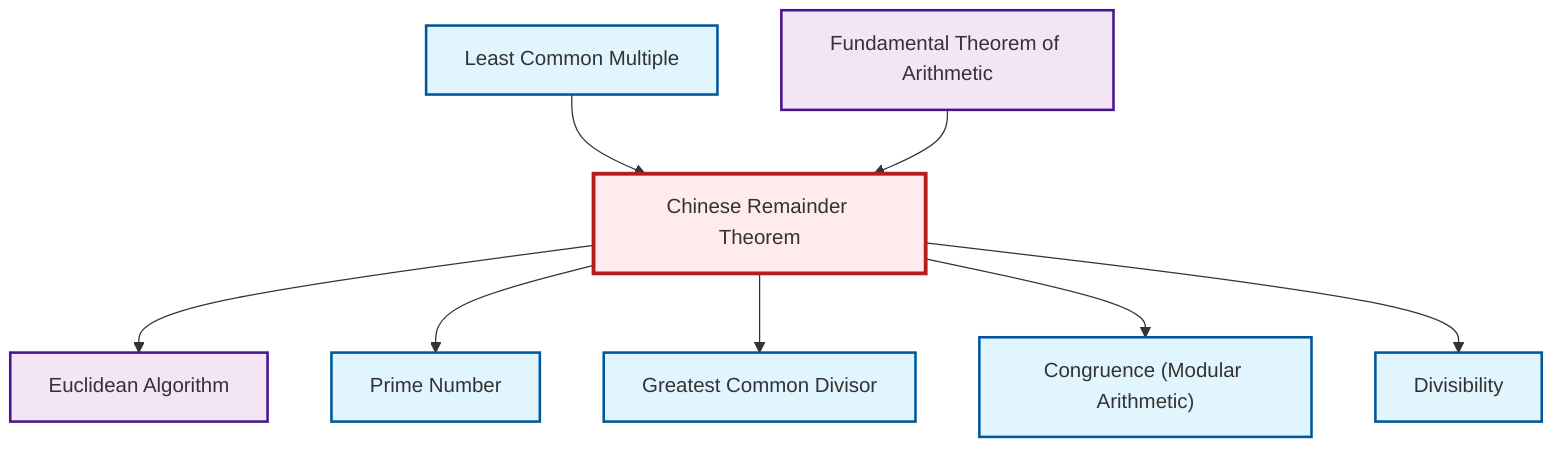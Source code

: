 graph TD
    classDef definition fill:#e1f5fe,stroke:#01579b,stroke-width:2px
    classDef theorem fill:#f3e5f5,stroke:#4a148c,stroke-width:2px
    classDef axiom fill:#fff3e0,stroke:#e65100,stroke-width:2px
    classDef example fill:#e8f5e9,stroke:#1b5e20,stroke-width:2px
    classDef current fill:#ffebee,stroke:#b71c1c,stroke-width:3px
    def-lcm["Least Common Multiple"]:::definition
    def-gcd["Greatest Common Divisor"]:::definition
    thm-chinese-remainder["Chinese Remainder Theorem"]:::theorem
    def-divisibility["Divisibility"]:::definition
    def-congruence["Congruence (Modular Arithmetic)"]:::definition
    thm-fundamental-arithmetic["Fundamental Theorem of Arithmetic"]:::theorem
    thm-euclidean-algorithm["Euclidean Algorithm"]:::theorem
    def-prime["Prime Number"]:::definition
    thm-chinese-remainder --> thm-euclidean-algorithm
    thm-chinese-remainder --> def-prime
    thm-chinese-remainder --> def-gcd
    thm-chinese-remainder --> def-congruence
    def-lcm --> thm-chinese-remainder
    thm-chinese-remainder --> def-divisibility
    thm-fundamental-arithmetic --> thm-chinese-remainder
    class thm-chinese-remainder current